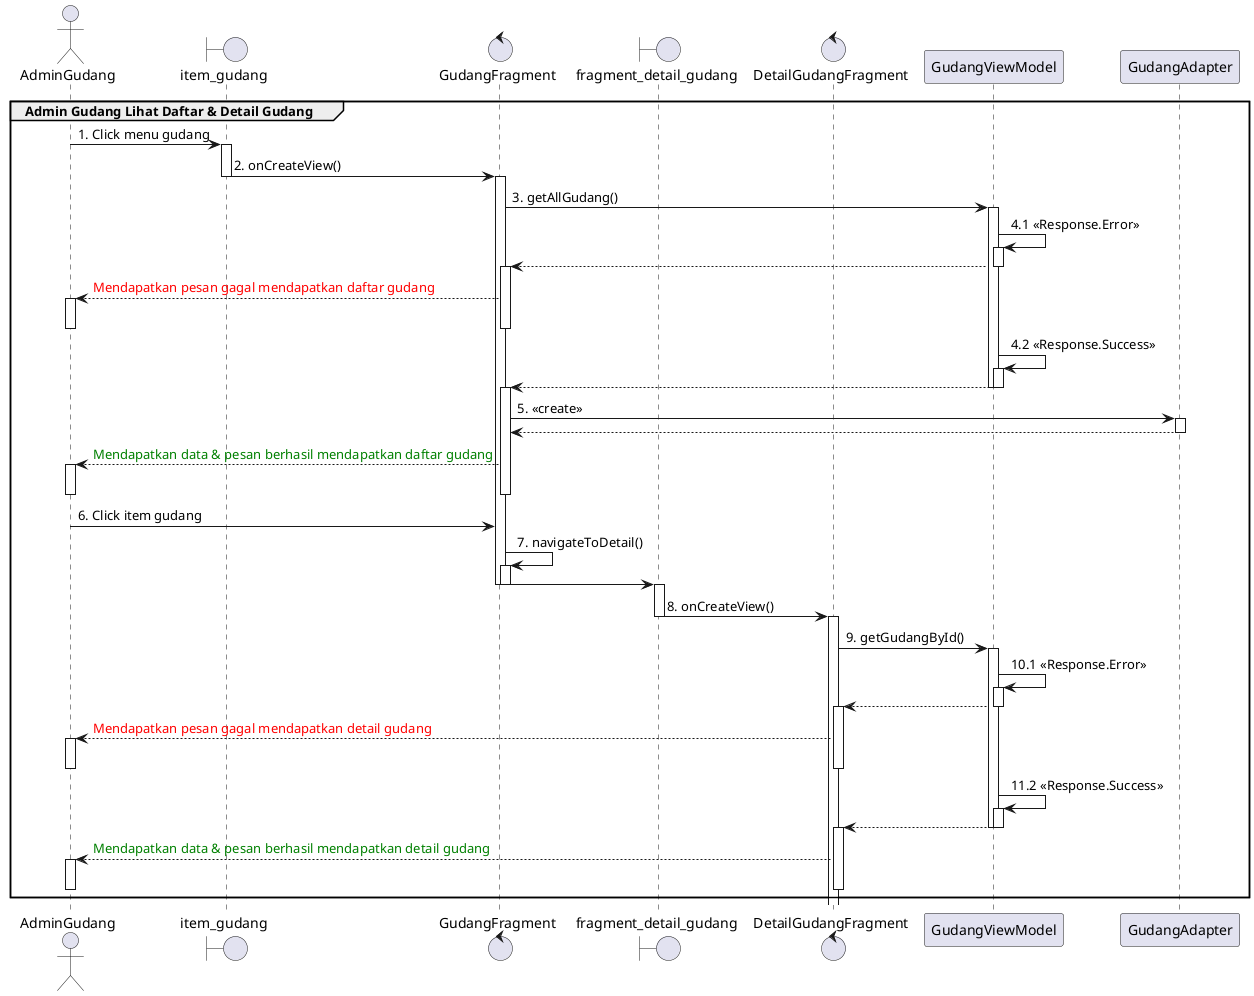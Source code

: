 @startuml
'https://plantuml.com/sequence-diagram

group Admin Gudang Lihat Daftar & Detail Gudang
    actor       AdminGudang
    boundary    item_gudang
    control     GudangFragment
    boundary fragment_detail_gudang
    control DetailGudangFragment
    AdminGudang -> item_gudang : 1. Click menu gudang
    activate item_gudang

    item_gudang -> GudangFragment : 2. onCreateView()
    deactivate item_gudang
    activate GudangFragment

    GudangFragment -> GudangViewModel : 3. getAllGudang()
    activate GudangViewModel
    GudangViewModel -> GudangViewModel : 4.1 <<Response.Error>>
    activate GudangViewModel
    GudangFragment <-- GudangViewModel
    deactivate GudangViewModel
    activate GudangFragment
    AdminGudang <-- GudangFragment : <font color=red>Mendapatkan pesan gagal mendapatkan daftar gudang
    activate AdminGudang
    deactivate GudangFragment
    deactivate AdminGudang
    GudangViewModel -> GudangViewModel : 4.2 <<Response.Success>>
    activate GudangViewModel
    GudangFragment <-- GudangViewModel
    deactivate GudangViewModel
    deactivate GudangViewModel
    activate GudangFragment
    GudangFragment -> GudangAdapter : 5. <<create>>
    activate GudangAdapter
    GudangAdapter --> GudangFragment
    deactivate GudangAdapter
    AdminGudang <-- GudangFragment :  <font color=green>Mendapatkan data & pesan berhasil mendapatkan daftar gudang
    activate AdminGudang
    deactivate GudangFragment
    deactivate AdminGudang
    AdminGudang -> GudangFragment : 6. Click item gudang
    GudangFragment -> GudangFragment : 7. navigateToDetail()
    activate GudangFragment
    GudangFragment -> fragment_detail_gudang
    deactivate GudangFragment
    deactivate GudangFragment
    activate fragment_detail_gudang
    fragment_detail_gudang -> DetailGudangFragment : 8. onCreateView()
    deactivate fragment_detail_gudang
    activate DetailGudangFragment

    DetailGudangFragment -> GudangViewModel : 9. getGudangById()
    activate GudangViewModel
    GudangViewModel -> GudangViewModel : 10.1 <<Response.Error>>
    activate GudangViewModel
    DetailGudangFragment <-- GudangViewModel
    deactivate GudangViewModel
    activate DetailGudangFragment
    AdminGudang <-- DetailGudangFragment : <font color=red>Mendapatkan pesan gagal mendapatkan detail gudang
    activate AdminGudang
    deactivate DetailGudangFragment
    deactivate AdminGudang
    GudangViewModel -> GudangViewModel : 11.2 <<Response.Success>>
    activate GudangViewModel
    DetailGudangFragment <-- GudangViewModel
    deactivate GudangViewModel
    deactivate GudangViewModel
    activate DetailGudangFragment
    AdminGudang <-- DetailGudangFragment :  <font color=green>Mendapatkan data & pesan berhasil mendapatkan detail gudang
    activate AdminGudang
    deactivate DetailGudangFragment
    deactivate AdminGudang
end
@enduml